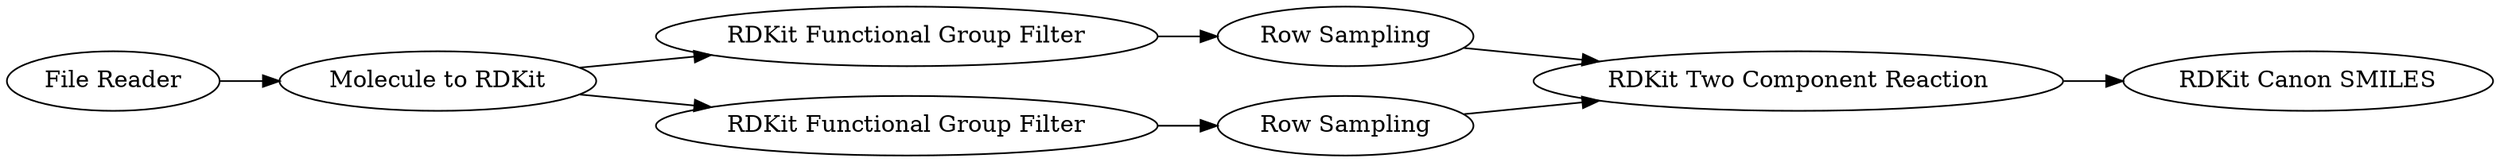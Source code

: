digraph {
	13 -> 18
	16 -> 13
	18 -> 19
	14 -> 18
	17 -> 14
	1 -> 2
	2 -> 16
	2 -> 17
	16 [label="RDKit Functional Group Filter"]
	13 [label="Row Sampling"]
	1 [label="File Reader"]
	18 [label="RDKit Two Component Reaction"]
	14 [label="Row Sampling"]
	17 [label="RDKit Functional Group Filter"]
	2 [label="Molecule to RDKit"]
	19 [label="RDKit Canon SMILES"]
	rankdir=LR
}
